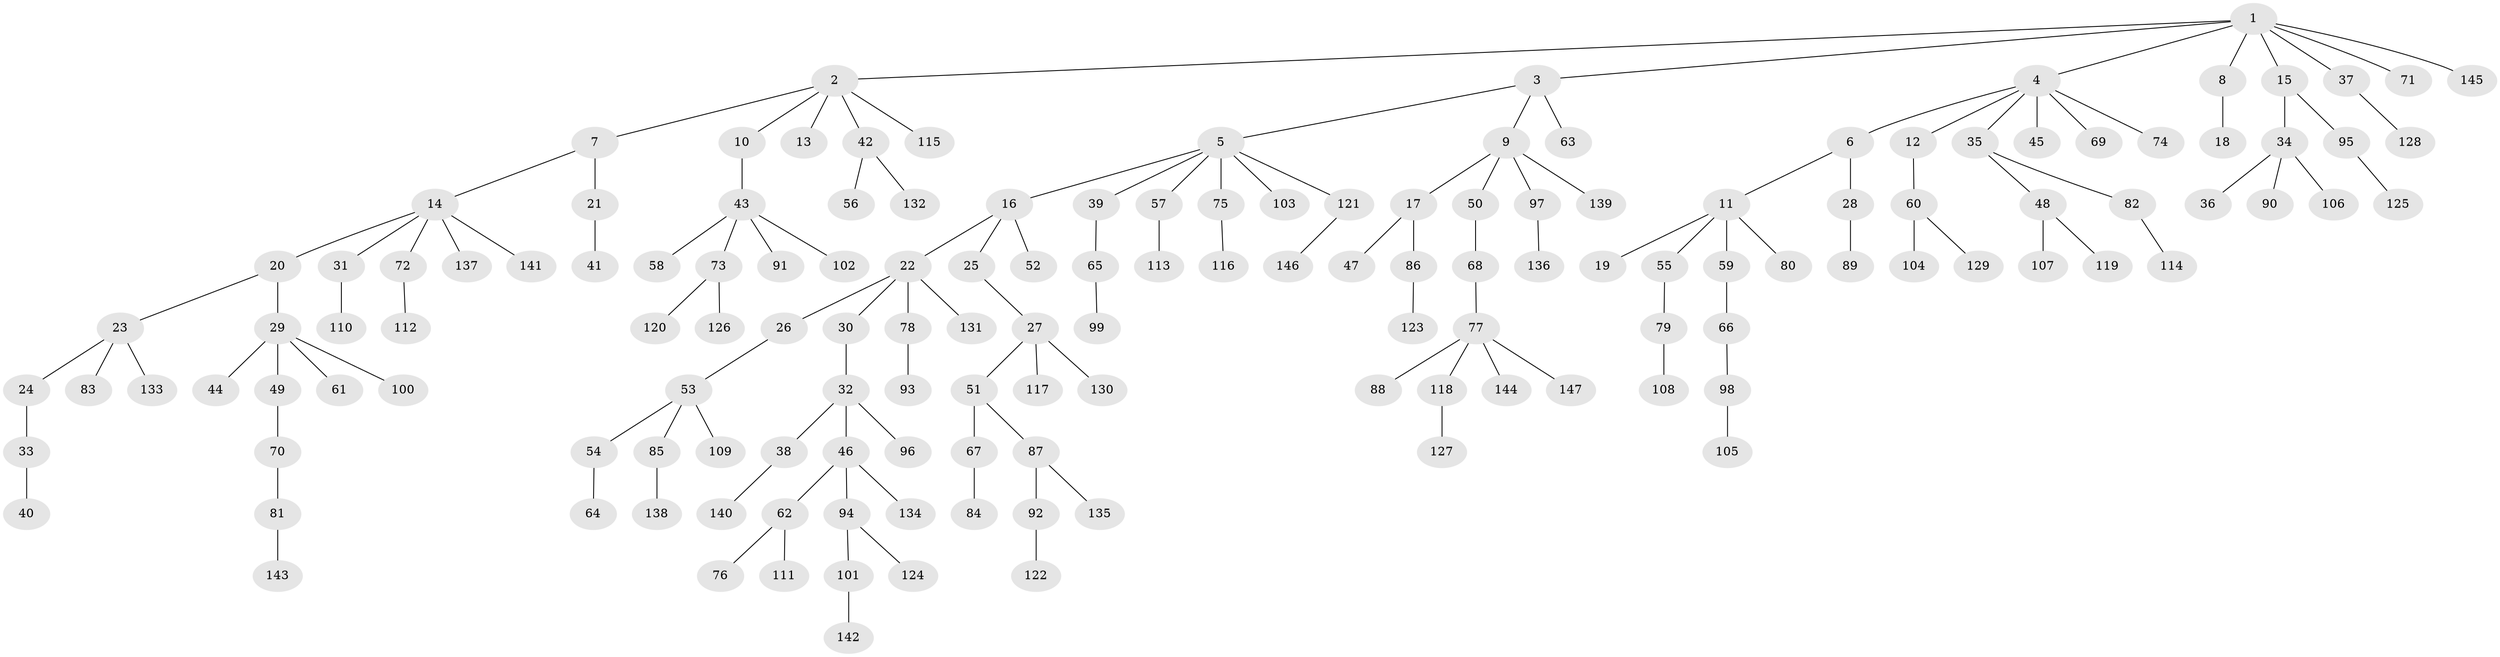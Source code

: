 // Generated by graph-tools (version 1.1) at 2025/11/02/27/25 16:11:26]
// undirected, 147 vertices, 146 edges
graph export_dot {
graph [start="1"]
  node [color=gray90,style=filled];
  1;
  2;
  3;
  4;
  5;
  6;
  7;
  8;
  9;
  10;
  11;
  12;
  13;
  14;
  15;
  16;
  17;
  18;
  19;
  20;
  21;
  22;
  23;
  24;
  25;
  26;
  27;
  28;
  29;
  30;
  31;
  32;
  33;
  34;
  35;
  36;
  37;
  38;
  39;
  40;
  41;
  42;
  43;
  44;
  45;
  46;
  47;
  48;
  49;
  50;
  51;
  52;
  53;
  54;
  55;
  56;
  57;
  58;
  59;
  60;
  61;
  62;
  63;
  64;
  65;
  66;
  67;
  68;
  69;
  70;
  71;
  72;
  73;
  74;
  75;
  76;
  77;
  78;
  79;
  80;
  81;
  82;
  83;
  84;
  85;
  86;
  87;
  88;
  89;
  90;
  91;
  92;
  93;
  94;
  95;
  96;
  97;
  98;
  99;
  100;
  101;
  102;
  103;
  104;
  105;
  106;
  107;
  108;
  109;
  110;
  111;
  112;
  113;
  114;
  115;
  116;
  117;
  118;
  119;
  120;
  121;
  122;
  123;
  124;
  125;
  126;
  127;
  128;
  129;
  130;
  131;
  132;
  133;
  134;
  135;
  136;
  137;
  138;
  139;
  140;
  141;
  142;
  143;
  144;
  145;
  146;
  147;
  1 -- 2;
  1 -- 3;
  1 -- 4;
  1 -- 8;
  1 -- 15;
  1 -- 37;
  1 -- 71;
  1 -- 145;
  2 -- 7;
  2 -- 10;
  2 -- 13;
  2 -- 42;
  2 -- 115;
  3 -- 5;
  3 -- 9;
  3 -- 63;
  4 -- 6;
  4 -- 12;
  4 -- 35;
  4 -- 45;
  4 -- 69;
  4 -- 74;
  5 -- 16;
  5 -- 39;
  5 -- 57;
  5 -- 75;
  5 -- 103;
  5 -- 121;
  6 -- 11;
  6 -- 28;
  7 -- 14;
  7 -- 21;
  8 -- 18;
  9 -- 17;
  9 -- 50;
  9 -- 97;
  9 -- 139;
  10 -- 43;
  11 -- 19;
  11 -- 55;
  11 -- 59;
  11 -- 80;
  12 -- 60;
  14 -- 20;
  14 -- 31;
  14 -- 72;
  14 -- 137;
  14 -- 141;
  15 -- 34;
  15 -- 95;
  16 -- 22;
  16 -- 25;
  16 -- 52;
  17 -- 47;
  17 -- 86;
  20 -- 23;
  20 -- 29;
  21 -- 41;
  22 -- 26;
  22 -- 30;
  22 -- 78;
  22 -- 131;
  23 -- 24;
  23 -- 83;
  23 -- 133;
  24 -- 33;
  25 -- 27;
  26 -- 53;
  27 -- 51;
  27 -- 117;
  27 -- 130;
  28 -- 89;
  29 -- 44;
  29 -- 49;
  29 -- 61;
  29 -- 100;
  30 -- 32;
  31 -- 110;
  32 -- 38;
  32 -- 46;
  32 -- 96;
  33 -- 40;
  34 -- 36;
  34 -- 90;
  34 -- 106;
  35 -- 48;
  35 -- 82;
  37 -- 128;
  38 -- 140;
  39 -- 65;
  42 -- 56;
  42 -- 132;
  43 -- 58;
  43 -- 73;
  43 -- 91;
  43 -- 102;
  46 -- 62;
  46 -- 94;
  46 -- 134;
  48 -- 107;
  48 -- 119;
  49 -- 70;
  50 -- 68;
  51 -- 67;
  51 -- 87;
  53 -- 54;
  53 -- 85;
  53 -- 109;
  54 -- 64;
  55 -- 79;
  57 -- 113;
  59 -- 66;
  60 -- 104;
  60 -- 129;
  62 -- 76;
  62 -- 111;
  65 -- 99;
  66 -- 98;
  67 -- 84;
  68 -- 77;
  70 -- 81;
  72 -- 112;
  73 -- 120;
  73 -- 126;
  75 -- 116;
  77 -- 88;
  77 -- 118;
  77 -- 144;
  77 -- 147;
  78 -- 93;
  79 -- 108;
  81 -- 143;
  82 -- 114;
  85 -- 138;
  86 -- 123;
  87 -- 92;
  87 -- 135;
  92 -- 122;
  94 -- 101;
  94 -- 124;
  95 -- 125;
  97 -- 136;
  98 -- 105;
  101 -- 142;
  118 -- 127;
  121 -- 146;
}
